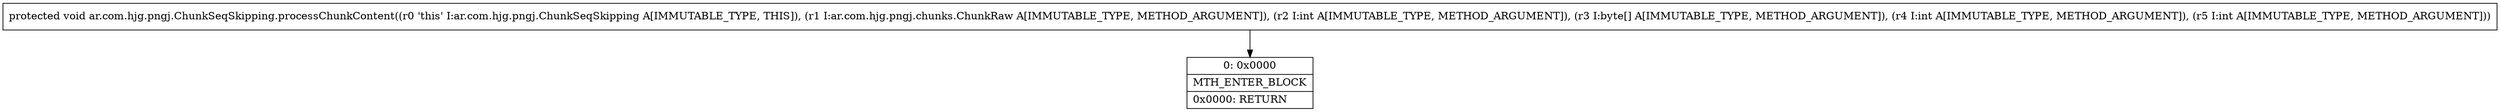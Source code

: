 digraph "CFG forar.com.hjg.pngj.ChunkSeqSkipping.processChunkContent(Lar\/com\/hjg\/pngj\/chunks\/ChunkRaw;I[BII)V" {
Node_0 [shape=record,label="{0\:\ 0x0000|MTH_ENTER_BLOCK\l|0x0000: RETURN   \l}"];
MethodNode[shape=record,label="{protected void ar.com.hjg.pngj.ChunkSeqSkipping.processChunkContent((r0 'this' I:ar.com.hjg.pngj.ChunkSeqSkipping A[IMMUTABLE_TYPE, THIS]), (r1 I:ar.com.hjg.pngj.chunks.ChunkRaw A[IMMUTABLE_TYPE, METHOD_ARGUMENT]), (r2 I:int A[IMMUTABLE_TYPE, METHOD_ARGUMENT]), (r3 I:byte[] A[IMMUTABLE_TYPE, METHOD_ARGUMENT]), (r4 I:int A[IMMUTABLE_TYPE, METHOD_ARGUMENT]), (r5 I:int A[IMMUTABLE_TYPE, METHOD_ARGUMENT])) }"];
MethodNode -> Node_0;
}

